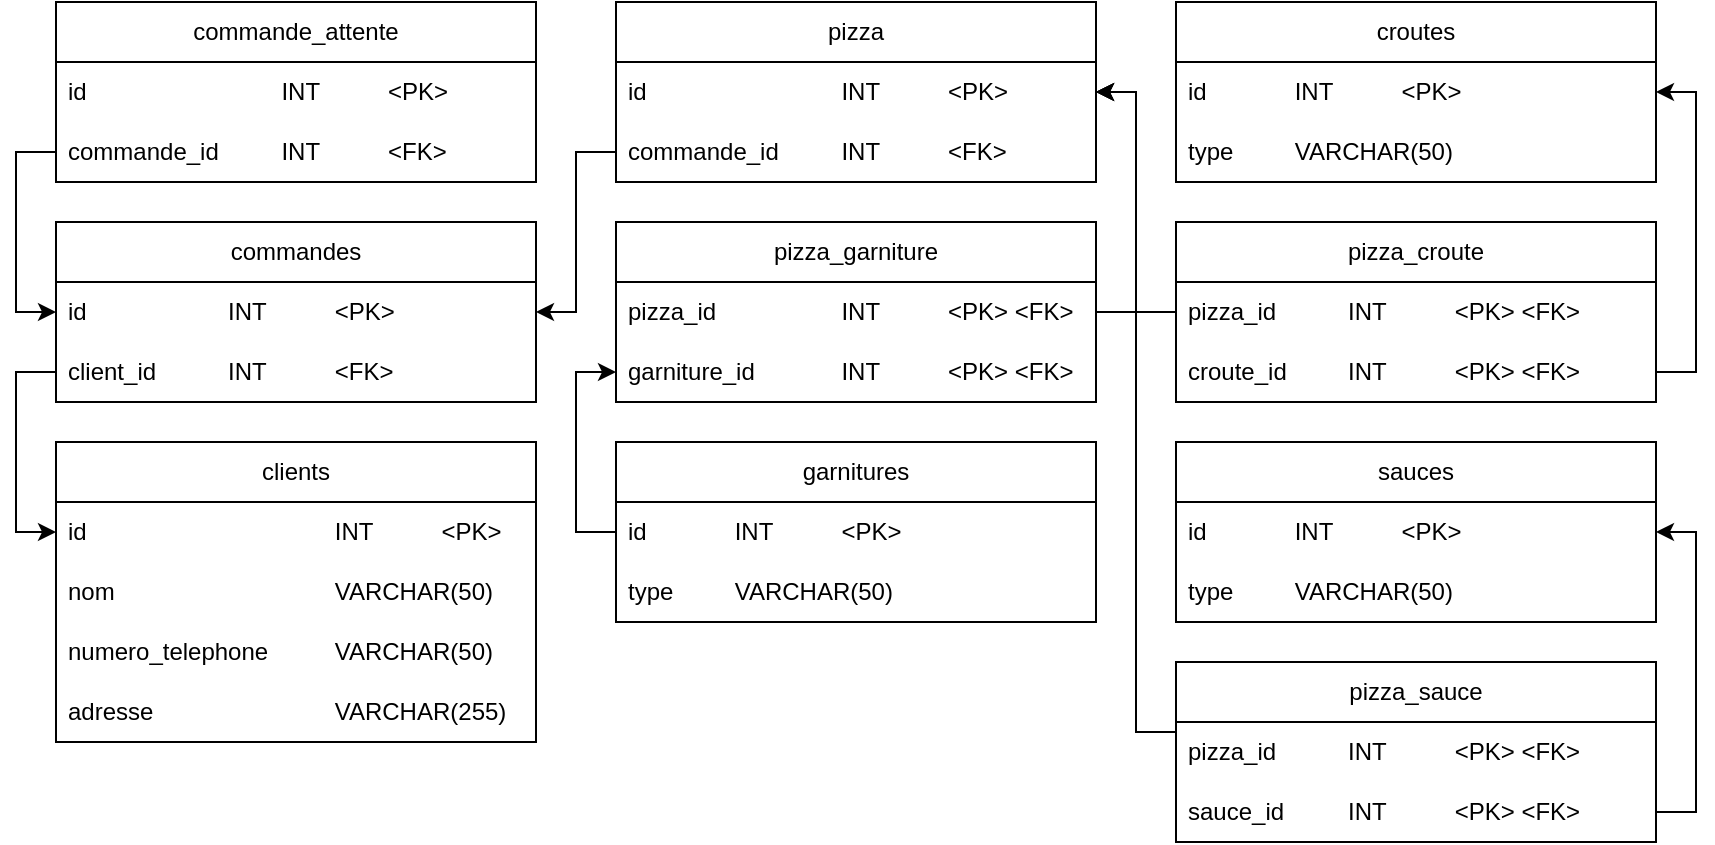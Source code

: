 <mxfile version="24.7.17">
  <diagram name="Page-1" id="k_3MuY9jM088VTuHjyEQ">
    <mxGraphModel dx="536" dy="613" grid="1" gridSize="10" guides="1" tooltips="1" connect="1" arrows="1" fold="1" page="1" pageScale="1" pageWidth="827" pageHeight="1169" math="0" shadow="0">
      <root>
        <mxCell id="0" />
        <mxCell id="1" parent="0" />
        <mxCell id="9wAHpX3BvEY6k5YPw-GR-1" value="clients" style="swimlane;fontStyle=0;childLayout=stackLayout;horizontal=1;startSize=30;horizontalStack=0;resizeParent=1;resizeParentMax=0;resizeLast=0;collapsible=1;marginBottom=0;whiteSpace=wrap;html=1;" parent="1" vertex="1">
          <mxGeometry x="80" y="260" width="240" height="150" as="geometry" />
        </mxCell>
        <mxCell id="9wAHpX3BvEY6k5YPw-GR-2" value="id&lt;span style=&quot;white-space: pre;&quot;&gt;&#x9;&lt;/span&gt;&lt;span style=&quot;white-space: pre;&quot;&gt;&#x9;&lt;/span&gt;&lt;span style=&quot;white-space: pre;&quot;&gt;&#x9;&lt;/span&gt;&lt;span style=&quot;white-space: pre;&quot;&gt;&#x9;&lt;/span&gt;&lt;span style=&quot;white-space: pre;&quot;&gt;&#x9;&lt;/span&gt;INT&lt;span style=&quot;white-space: pre;&quot;&gt;&#x9;&lt;/span&gt;&lt;span style=&quot;white-space: pre;&quot;&gt;&#x9;&lt;/span&gt;&amp;lt;PK&amp;gt;" style="text;strokeColor=none;fillColor=none;align=left;verticalAlign=middle;spacingLeft=4;spacingRight=4;overflow=hidden;points=[[0,0.5],[1,0.5]];portConstraint=eastwest;rotatable=0;whiteSpace=wrap;html=1;" parent="9wAHpX3BvEY6k5YPw-GR-1" vertex="1">
          <mxGeometry y="30" width="240" height="30" as="geometry" />
        </mxCell>
        <mxCell id="9wAHpX3BvEY6k5YPw-GR-3" value="nom&lt;span style=&quot;white-space: pre;&quot;&gt;&#x9;&lt;/span&gt;&lt;span style=&quot;white-space: pre;&quot;&gt;&#x9;&lt;/span&gt;&lt;span style=&quot;white-space: pre;&quot;&gt;&#x9;&lt;/span&gt;&lt;span style=&quot;white-space: pre;&quot;&gt;&#x9;&lt;/span&gt;&lt;span style=&quot;white-space: pre;&quot;&gt;&#x9;&lt;/span&gt;VARCHAR(50)" style="text;strokeColor=none;fillColor=none;align=left;verticalAlign=middle;spacingLeft=4;spacingRight=4;overflow=hidden;points=[[0,0.5],[1,0.5]];portConstraint=eastwest;rotatable=0;whiteSpace=wrap;html=1;" parent="9wAHpX3BvEY6k5YPw-GR-1" vertex="1">
          <mxGeometry y="60" width="240" height="30" as="geometry" />
        </mxCell>
        <mxCell id="9wAHpX3BvEY6k5YPw-GR-4" value="numero_telephone&lt;span style=&quot;white-space: pre;&quot;&gt;&#x9;&lt;/span&gt;&lt;span style=&quot;white-space: pre;&quot;&gt;&#x9;&lt;/span&gt;VARCHAR(50)" style="text;strokeColor=none;fillColor=none;align=left;verticalAlign=middle;spacingLeft=4;spacingRight=4;overflow=hidden;points=[[0,0.5],[1,0.5]];portConstraint=eastwest;rotatable=0;whiteSpace=wrap;html=1;" parent="9wAHpX3BvEY6k5YPw-GR-1" vertex="1">
          <mxGeometry y="90" width="240" height="30" as="geometry" />
        </mxCell>
        <mxCell id="9wAHpX3BvEY6k5YPw-GR-5" value="adresse&lt;span style=&quot;white-space: pre;&quot;&gt;&#x9;&lt;/span&gt;&lt;span style=&quot;white-space: pre;&quot;&gt;&#x9;&lt;/span&gt;&lt;span style=&quot;white-space: pre;&quot;&gt;&#x9;&lt;/span&gt;&lt;span style=&quot;white-space: pre;&quot;&gt;&#x9;&lt;/span&gt;VARCHAR(255)" style="text;strokeColor=none;fillColor=none;align=left;verticalAlign=middle;spacingLeft=4;spacingRight=4;overflow=hidden;points=[[0,0.5],[1,0.5]];portConstraint=eastwest;rotatable=0;whiteSpace=wrap;html=1;" parent="9wAHpX3BvEY6k5YPw-GR-1" vertex="1">
          <mxGeometry y="120" width="240" height="30" as="geometry" />
        </mxCell>
        <mxCell id="9wAHpX3BvEY6k5YPw-GR-6" value="commandes" style="swimlane;fontStyle=0;childLayout=stackLayout;horizontal=1;startSize=30;horizontalStack=0;resizeParent=1;resizeParentMax=0;resizeLast=0;collapsible=1;marginBottom=0;whiteSpace=wrap;html=1;" parent="1" vertex="1">
          <mxGeometry x="80" y="150" width="240" height="90" as="geometry" />
        </mxCell>
        <mxCell id="9wAHpX3BvEY6k5YPw-GR-7" value="id&lt;span style=&quot;white-space: pre;&quot;&gt;&#x9;&lt;/span&gt;&lt;span style=&quot;white-space: pre;&quot;&gt;&#x9;&lt;/span&gt;&lt;span style=&quot;white-space: pre;&quot;&gt;&#x9;&lt;/span&gt;INT&lt;span style=&quot;white-space: pre;&quot;&gt;&#x9;&lt;/span&gt;&lt;span style=&quot;white-space: pre;&quot;&gt;&#x9;&lt;/span&gt;&amp;lt;PK&amp;gt;" style="text;strokeColor=none;fillColor=none;align=left;verticalAlign=middle;spacingLeft=4;spacingRight=4;overflow=hidden;points=[[0,0.5],[1,0.5]];portConstraint=eastwest;rotatable=0;whiteSpace=wrap;html=1;" parent="9wAHpX3BvEY6k5YPw-GR-6" vertex="1">
          <mxGeometry y="30" width="240" height="30" as="geometry" />
        </mxCell>
        <mxCell id="9wAHpX3BvEY6k5YPw-GR-8" value="client_id&lt;span style=&quot;white-space: pre;&quot;&gt;&#x9;&lt;/span&gt;&lt;span style=&quot;white-space: pre;&quot;&gt;&#x9;&lt;/span&gt;INT&lt;span style=&quot;white-space: pre;&quot;&gt;&#x9;&lt;/span&gt;&lt;span style=&quot;white-space: pre;&quot;&gt;&#x9;&lt;/span&gt;&amp;lt;FK&amp;gt;" style="text;strokeColor=none;fillColor=none;align=left;verticalAlign=middle;spacingLeft=4;spacingRight=4;overflow=hidden;points=[[0,0.5],[1,0.5]];portConstraint=eastwest;rotatable=0;whiteSpace=wrap;html=1;" parent="9wAHpX3BvEY6k5YPw-GR-6" vertex="1">
          <mxGeometry y="60" width="240" height="30" as="geometry" />
        </mxCell>
        <mxCell id="9wAHpX3BvEY6k5YPw-GR-10" value="pizza" style="swimlane;fontStyle=0;childLayout=stackLayout;horizontal=1;startSize=30;horizontalStack=0;resizeParent=1;resizeParentMax=0;resizeLast=0;collapsible=1;marginBottom=0;whiteSpace=wrap;html=1;" parent="1" vertex="1">
          <mxGeometry x="360" y="40" width="240" height="90" as="geometry" />
        </mxCell>
        <mxCell id="9wAHpX3BvEY6k5YPw-GR-11" value="id&lt;span style=&quot;white-space: pre;&quot;&gt;&#x9;&lt;/span&gt;&lt;span style=&quot;white-space: pre;&quot;&gt;&#x9;&lt;/span&gt;&lt;span style=&quot;white-space: pre;&quot;&gt;&#x9;&lt;/span&gt;&lt;span style=&quot;white-space: pre;&quot;&gt;&#x9;&lt;/span&gt;INT&lt;span style=&quot;white-space: pre;&quot;&gt;&#x9;&lt;/span&gt;&lt;span style=&quot;white-space: pre;&quot;&gt;&#x9;&lt;/span&gt;&amp;lt;PK&amp;gt;" style="text;strokeColor=none;fillColor=none;align=left;verticalAlign=middle;spacingLeft=4;spacingRight=4;overflow=hidden;points=[[0,0.5],[1,0.5]];portConstraint=eastwest;rotatable=0;whiteSpace=wrap;html=1;" parent="9wAHpX3BvEY6k5YPw-GR-10" vertex="1">
          <mxGeometry y="30" width="240" height="30" as="geometry" />
        </mxCell>
        <mxCell id="9wAHpX3BvEY6k5YPw-GR-22" value="commande_id&lt;span style=&quot;white-space: pre;&quot;&gt;&#x9;&lt;/span&gt;&lt;span style=&quot;white-space: pre;&quot;&gt;&#x9;&lt;/span&gt;INT&lt;span style=&quot;white-space: pre;&quot;&gt;&#x9;&lt;/span&gt;&lt;span style=&quot;white-space: pre;&quot;&gt;&#x9;&lt;/span&gt;&amp;lt;FK&amp;gt;" style="text;strokeColor=none;fillColor=none;align=left;verticalAlign=middle;spacingLeft=4;spacingRight=4;overflow=hidden;points=[[0,0.5],[1,0.5]];portConstraint=eastwest;rotatable=0;whiteSpace=wrap;html=1;" parent="9wAHpX3BvEY6k5YPw-GR-10" vertex="1">
          <mxGeometry y="60" width="240" height="30" as="geometry" />
        </mxCell>
        <mxCell id="9wAHpX3BvEY6k5YPw-GR-23" style="edgeStyle=orthogonalEdgeStyle;rounded=0;orthogonalLoop=1;jettySize=auto;html=1;exitX=0;exitY=0.5;exitDx=0;exitDy=0;entryX=1;entryY=0.5;entryDx=0;entryDy=0;" parent="1" source="9wAHpX3BvEY6k5YPw-GR-22" target="9wAHpX3BvEY6k5YPw-GR-6" edge="1">
          <mxGeometry relative="1" as="geometry" />
        </mxCell>
        <mxCell id="9wAHpX3BvEY6k5YPw-GR-24" value="commande_attente" style="swimlane;fontStyle=0;childLayout=stackLayout;horizontal=1;startSize=30;horizontalStack=0;resizeParent=1;resizeParentMax=0;resizeLast=0;collapsible=1;marginBottom=0;whiteSpace=wrap;html=1;" parent="1" vertex="1">
          <mxGeometry x="80" y="40" width="240" height="90" as="geometry" />
        </mxCell>
        <mxCell id="9wAHpX3BvEY6k5YPw-GR-25" value="id&lt;span style=&quot;white-space: pre;&quot;&gt;&#x9;&lt;/span&gt;&lt;span style=&quot;white-space: pre;&quot;&gt;&#x9;&lt;/span&gt;&lt;span style=&quot;white-space: pre;&quot;&gt;&#x9;&lt;/span&gt;&lt;span style=&quot;white-space: pre;&quot;&gt;&#x9;&lt;/span&gt;INT&lt;span style=&quot;white-space: pre;&quot;&gt;&#x9;&lt;span style=&quot;white-space: pre;&quot;&gt;&#x9;&lt;/span&gt;&lt;/span&gt;&amp;lt;PK&amp;gt;" style="text;strokeColor=none;fillColor=none;align=left;verticalAlign=middle;spacingLeft=4;spacingRight=4;overflow=hidden;points=[[0,0.5],[1,0.5]];portConstraint=eastwest;rotatable=0;whiteSpace=wrap;html=1;" parent="9wAHpX3BvEY6k5YPw-GR-24" vertex="1">
          <mxGeometry y="30" width="240" height="30" as="geometry" />
        </mxCell>
        <mxCell id="9wAHpX3BvEY6k5YPw-GR-26" value="commande_id&lt;span style=&quot;white-space: pre;&quot;&gt;&#x9;&lt;/span&gt;&lt;span style=&quot;white-space: pre;&quot;&gt;&#x9;&lt;/span&gt;INT&lt;span style=&quot;white-space: pre;&quot;&gt;&#x9;&lt;span style=&quot;white-space: pre;&quot;&gt;&#x9;&lt;/span&gt;&lt;/span&gt;&amp;lt;FK&amp;gt;" style="text;strokeColor=none;fillColor=none;align=left;verticalAlign=middle;spacingLeft=4;spacingRight=4;overflow=hidden;points=[[0,0.5],[1,0.5]];portConstraint=eastwest;rotatable=0;whiteSpace=wrap;html=1;" parent="9wAHpX3BvEY6k5YPw-GR-24" vertex="1">
          <mxGeometry y="60" width="240" height="30" as="geometry" />
        </mxCell>
        <mxCell id="9wAHpX3BvEY6k5YPw-GR-38" value="croutes" style="swimlane;fontStyle=0;childLayout=stackLayout;horizontal=1;startSize=30;horizontalStack=0;resizeParent=1;resizeParentMax=0;resizeLast=0;collapsible=1;marginBottom=0;whiteSpace=wrap;html=1;" parent="1" vertex="1">
          <mxGeometry x="640" y="40" width="240" height="90" as="geometry" />
        </mxCell>
        <mxCell id="9wAHpX3BvEY6k5YPw-GR-39" value="id&lt;span style=&quot;white-space: pre;&quot;&gt;&#x9;&lt;/span&gt;&lt;span style=&quot;white-space: pre;&quot;&gt;&#x9;&lt;/span&gt;INT&lt;span style=&quot;white-space: pre;&quot;&gt;&#x9;&lt;/span&gt;&lt;span style=&quot;white-space: pre;&quot;&gt;&#x9;&lt;/span&gt;&amp;lt;PK&amp;gt;" style="text;strokeColor=none;fillColor=none;align=left;verticalAlign=middle;spacingLeft=4;spacingRight=4;overflow=hidden;points=[[0,0.5],[1,0.5]];portConstraint=eastwest;rotatable=0;whiteSpace=wrap;html=1;" parent="9wAHpX3BvEY6k5YPw-GR-38" vertex="1">
          <mxGeometry y="30" width="240" height="30" as="geometry" />
        </mxCell>
        <mxCell id="9wAHpX3BvEY6k5YPw-GR-40" value="type&lt;span style=&quot;white-space: pre;&quot;&gt;&#x9;&lt;/span&gt;&lt;span style=&quot;white-space: pre;&quot;&gt;&#x9;&lt;/span&gt;VARCHAR(50)" style="text;strokeColor=none;fillColor=none;align=left;verticalAlign=middle;spacingLeft=4;spacingRight=4;overflow=hidden;points=[[0,0.5],[1,0.5]];portConstraint=eastwest;rotatable=0;whiteSpace=wrap;html=1;" parent="9wAHpX3BvEY6k5YPw-GR-38" vertex="1">
          <mxGeometry y="60" width="240" height="30" as="geometry" />
        </mxCell>
        <mxCell id="9wAHpX3BvEY6k5YPw-GR-42" value="pizza_croute" style="swimlane;fontStyle=0;childLayout=stackLayout;horizontal=1;startSize=30;horizontalStack=0;resizeParent=1;resizeParentMax=0;resizeLast=0;collapsible=1;marginBottom=0;whiteSpace=wrap;html=1;" parent="1" vertex="1">
          <mxGeometry x="640" y="150" width="240" height="90" as="geometry" />
        </mxCell>
        <mxCell id="9wAHpX3BvEY6k5YPw-GR-43" value="pizza_id&lt;span style=&quot;white-space: pre;&quot;&gt;&#x9;&lt;/span&gt;&lt;span style=&quot;white-space: pre;&quot;&gt;&#x9;&lt;/span&gt;INT&lt;span style=&quot;white-space: pre;&quot;&gt;&#x9;&lt;/span&gt;&lt;span style=&quot;white-space: pre;&quot;&gt;&#x9;&lt;/span&gt;&amp;lt;PK&amp;gt; &amp;lt;FK&amp;gt;" style="text;strokeColor=none;fillColor=none;align=left;verticalAlign=middle;spacingLeft=4;spacingRight=4;overflow=hidden;points=[[0,0.5],[1,0.5]];portConstraint=eastwest;rotatable=0;whiteSpace=wrap;html=1;" parent="9wAHpX3BvEY6k5YPw-GR-42" vertex="1">
          <mxGeometry y="30" width="240" height="30" as="geometry" />
        </mxCell>
        <mxCell id="9wAHpX3BvEY6k5YPw-GR-44" value="croute_id&lt;span style=&quot;white-space: pre;&quot;&gt;&#x9;&lt;/span&gt;&lt;span style=&quot;white-space: pre;&quot;&gt;&#x9;&lt;/span&gt;INT&amp;nbsp;&lt;span style=&quot;white-space: pre;&quot;&gt;&#x9;&lt;/span&gt;&lt;span style=&quot;white-space: pre;&quot;&gt;&#x9;&lt;/span&gt;&amp;lt;PK&amp;gt; &amp;lt;FK&amp;gt;" style="text;strokeColor=none;fillColor=none;align=left;verticalAlign=middle;spacingLeft=4;spacingRight=4;overflow=hidden;points=[[0,0.5],[1,0.5]];portConstraint=eastwest;rotatable=0;whiteSpace=wrap;html=1;" parent="9wAHpX3BvEY6k5YPw-GR-42" vertex="1">
          <mxGeometry y="60" width="240" height="30" as="geometry" />
        </mxCell>
        <mxCell id="9wAHpX3BvEY6k5YPw-GR-46" style="edgeStyle=orthogonalEdgeStyle;rounded=0;orthogonalLoop=1;jettySize=auto;html=1;exitX=0;exitY=0.5;exitDx=0;exitDy=0;entryX=1;entryY=0.5;entryDx=0;entryDy=0;" parent="1" source="9wAHpX3BvEY6k5YPw-GR-43" target="9wAHpX3BvEY6k5YPw-GR-11" edge="1">
          <mxGeometry relative="1" as="geometry" />
        </mxCell>
        <mxCell id="9wAHpX3BvEY6k5YPw-GR-48" style="edgeStyle=orthogonalEdgeStyle;rounded=0;orthogonalLoop=1;jettySize=auto;html=1;exitX=1;exitY=0.5;exitDx=0;exitDy=0;entryX=1;entryY=0.5;entryDx=0;entryDy=0;" parent="1" source="9wAHpX3BvEY6k5YPw-GR-44" target="9wAHpX3BvEY6k5YPw-GR-39" edge="1">
          <mxGeometry relative="1" as="geometry" />
        </mxCell>
        <mxCell id="9wAHpX3BvEY6k5YPw-GR-49" value="sauces" style="swimlane;fontStyle=0;childLayout=stackLayout;horizontal=1;startSize=30;horizontalStack=0;resizeParent=1;resizeParentMax=0;resizeLast=0;collapsible=1;marginBottom=0;whiteSpace=wrap;html=1;" parent="1" vertex="1">
          <mxGeometry x="640" y="260" width="240" height="90" as="geometry" />
        </mxCell>
        <mxCell id="9wAHpX3BvEY6k5YPw-GR-50" value="id&lt;span style=&quot;white-space: pre;&quot;&gt;&#x9;&lt;/span&gt;&lt;span style=&quot;white-space: pre;&quot;&gt;&#x9;&lt;/span&gt;INT&lt;span style=&quot;white-space: pre;&quot;&gt;&#x9;&lt;/span&gt;&lt;span style=&quot;white-space: pre;&quot;&gt;&#x9;&lt;/span&gt;&amp;lt;PK&amp;gt;" style="text;strokeColor=none;fillColor=none;align=left;verticalAlign=middle;spacingLeft=4;spacingRight=4;overflow=hidden;points=[[0,0.5],[1,0.5]];portConstraint=eastwest;rotatable=0;whiteSpace=wrap;html=1;" parent="9wAHpX3BvEY6k5YPw-GR-49" vertex="1">
          <mxGeometry y="30" width="240" height="30" as="geometry" />
        </mxCell>
        <mxCell id="9wAHpX3BvEY6k5YPw-GR-51" value="type&lt;span style=&quot;white-space: pre;&quot;&gt;&#x9;&lt;/span&gt;&lt;span style=&quot;white-space: pre;&quot;&gt;&#x9;&lt;/span&gt;VARCHAR(50)" style="text;strokeColor=none;fillColor=none;align=left;verticalAlign=middle;spacingLeft=4;spacingRight=4;overflow=hidden;points=[[0,0.5],[1,0.5]];portConstraint=eastwest;rotatable=0;whiteSpace=wrap;html=1;" parent="9wAHpX3BvEY6k5YPw-GR-49" vertex="1">
          <mxGeometry y="60" width="240" height="30" as="geometry" />
        </mxCell>
        <mxCell id="9wAHpX3BvEY6k5YPw-GR-53" value="pizza_sauce" style="swimlane;fontStyle=0;childLayout=stackLayout;horizontal=1;startSize=30;horizontalStack=0;resizeParent=1;resizeParentMax=0;resizeLast=0;collapsible=1;marginBottom=0;whiteSpace=wrap;html=1;" parent="1" vertex="1">
          <mxGeometry x="640" y="370" width="240" height="90" as="geometry" />
        </mxCell>
        <mxCell id="9wAHpX3BvEY6k5YPw-GR-54" value="pizza_id&lt;span style=&quot;white-space: pre;&quot;&gt;&#x9;&lt;/span&gt;&lt;span style=&quot;white-space: pre;&quot;&gt;&#x9;&lt;/span&gt;INT&lt;span style=&quot;white-space: pre;&quot;&gt;&#x9;&lt;/span&gt;&lt;span style=&quot;white-space: pre;&quot;&gt;&#x9;&lt;/span&gt;&amp;lt;PK&amp;gt; &amp;lt;FK&amp;gt;" style="text;strokeColor=none;fillColor=none;align=left;verticalAlign=middle;spacingLeft=4;spacingRight=4;overflow=hidden;points=[[0,0.5],[1,0.5]];portConstraint=eastwest;rotatable=0;whiteSpace=wrap;html=1;" parent="9wAHpX3BvEY6k5YPw-GR-53" vertex="1">
          <mxGeometry y="30" width="240" height="30" as="geometry" />
        </mxCell>
        <mxCell id="9wAHpX3BvEY6k5YPw-GR-55" value="sauce_id&lt;span style=&quot;white-space: pre;&quot;&gt;&#x9;&lt;/span&gt;&lt;span style=&quot;white-space: pre;&quot;&gt;&#x9;&lt;/span&gt;INT&lt;span style=&quot;white-space: pre;&quot;&gt;&#x9;&lt;/span&gt;&lt;span style=&quot;white-space: pre;&quot;&gt;&#x9;&lt;/span&gt;&amp;lt;PK&amp;gt; &amp;lt;FK&amp;gt;" style="text;strokeColor=none;fillColor=none;align=left;verticalAlign=middle;spacingLeft=4;spacingRight=4;overflow=hidden;points=[[0,0.5],[1,0.5]];portConstraint=eastwest;rotatable=0;whiteSpace=wrap;html=1;" parent="9wAHpX3BvEY6k5YPw-GR-53" vertex="1">
          <mxGeometry y="60" width="240" height="30" as="geometry" />
        </mxCell>
        <mxCell id="9wAHpX3BvEY6k5YPw-GR-58" style="edgeStyle=orthogonalEdgeStyle;rounded=0;orthogonalLoop=1;jettySize=auto;html=1;exitX=1;exitY=0.5;exitDx=0;exitDy=0;entryX=1;entryY=0.5;entryDx=0;entryDy=0;" parent="1" source="9wAHpX3BvEY6k5YPw-GR-55" target="9wAHpX3BvEY6k5YPw-GR-50" edge="1">
          <mxGeometry relative="1" as="geometry" />
        </mxCell>
        <mxCell id="9wAHpX3BvEY6k5YPw-GR-60" style="edgeStyle=orthogonalEdgeStyle;rounded=0;orthogonalLoop=1;jettySize=auto;html=1;exitX=0;exitY=0.5;exitDx=0;exitDy=0;entryX=1;entryY=0.5;entryDx=0;entryDy=0;" parent="1" source="9wAHpX3BvEY6k5YPw-GR-54" target="9wAHpX3BvEY6k5YPw-GR-11" edge="1">
          <mxGeometry relative="1" as="geometry">
            <Array as="points">
              <mxPoint x="620" y="405" />
              <mxPoint x="620" y="85" />
            </Array>
          </mxGeometry>
        </mxCell>
        <mxCell id="9wAHpX3BvEY6k5YPw-GR-61" value="garnitures" style="swimlane;fontStyle=0;childLayout=stackLayout;horizontal=1;startSize=30;horizontalStack=0;resizeParent=1;resizeParentMax=0;resizeLast=0;collapsible=1;marginBottom=0;whiteSpace=wrap;html=1;" parent="1" vertex="1">
          <mxGeometry x="360" y="260" width="240" height="90" as="geometry" />
        </mxCell>
        <mxCell id="9wAHpX3BvEY6k5YPw-GR-62" value="id&lt;span style=&quot;white-space: pre;&quot;&gt;&#x9;&lt;/span&gt;&lt;span style=&quot;white-space: pre;&quot;&gt;&#x9;&lt;/span&gt;INT&lt;span style=&quot;white-space: pre;&quot;&gt;&#x9;&lt;/span&gt;&lt;span style=&quot;white-space: pre;&quot;&gt;&#x9;&lt;/span&gt;&amp;lt;PK&amp;gt;" style="text;strokeColor=none;fillColor=none;align=left;verticalAlign=middle;spacingLeft=4;spacingRight=4;overflow=hidden;points=[[0,0.5],[1,0.5]];portConstraint=eastwest;rotatable=0;whiteSpace=wrap;html=1;" parent="9wAHpX3BvEY6k5YPw-GR-61" vertex="1">
          <mxGeometry y="30" width="240" height="30" as="geometry" />
        </mxCell>
        <mxCell id="9wAHpX3BvEY6k5YPw-GR-63" value="type&lt;span style=&quot;white-space: pre;&quot;&gt;&#x9;&lt;/span&gt;&lt;span style=&quot;white-space: pre;&quot;&gt;&#x9;&lt;/span&gt;VARCHAR(50)" style="text;strokeColor=none;fillColor=none;align=left;verticalAlign=middle;spacingLeft=4;spacingRight=4;overflow=hidden;points=[[0,0.5],[1,0.5]];portConstraint=eastwest;rotatable=0;whiteSpace=wrap;html=1;" parent="9wAHpX3BvEY6k5YPw-GR-61" vertex="1">
          <mxGeometry y="60" width="240" height="30" as="geometry" />
        </mxCell>
        <mxCell id="9wAHpX3BvEY6k5YPw-GR-65" value="pizza_garniture" style="swimlane;fontStyle=0;childLayout=stackLayout;horizontal=1;startSize=30;horizontalStack=0;resizeParent=1;resizeParentMax=0;resizeLast=0;collapsible=1;marginBottom=0;whiteSpace=wrap;html=1;" parent="1" vertex="1">
          <mxGeometry x="360" y="150" width="240" height="90" as="geometry" />
        </mxCell>
        <mxCell id="9wAHpX3BvEY6k5YPw-GR-66" value="pizza_id&lt;span style=&quot;white-space: pre;&quot;&gt;&#x9;&lt;/span&gt;&lt;span style=&quot;white-space: pre;&quot;&gt;&#x9;&lt;/span&gt;&lt;span style=&quot;white-space: pre;&quot;&gt;&#x9;&lt;/span&gt;INT&lt;span style=&quot;white-space: pre;&quot;&gt;&#x9;&lt;/span&gt;&lt;span style=&quot;white-space: pre;&quot;&gt;&#x9;&lt;/span&gt;&amp;lt;PK&amp;gt; &amp;lt;FK&amp;gt;" style="text;strokeColor=none;fillColor=none;align=left;verticalAlign=middle;spacingLeft=4;spacingRight=4;overflow=hidden;points=[[0,0.5],[1,0.5]];portConstraint=eastwest;rotatable=0;whiteSpace=wrap;html=1;" parent="9wAHpX3BvEY6k5YPw-GR-65" vertex="1">
          <mxGeometry y="30" width="240" height="30" as="geometry" />
        </mxCell>
        <mxCell id="9wAHpX3BvEY6k5YPw-GR-67" value="garniture_id&lt;span style=&quot;white-space: pre;&quot;&gt;&#x9;&lt;/span&gt;&lt;span style=&quot;white-space: pre;&quot;&gt;&#x9;&lt;/span&gt;INT&lt;span style=&quot;white-space: pre;&quot;&gt;&#x9;&lt;/span&gt;&lt;span style=&quot;white-space: pre;&quot;&gt;&#x9;&lt;/span&gt;&amp;lt;PK&amp;gt; &amp;lt;FK&amp;gt;" style="text;strokeColor=none;fillColor=none;align=left;verticalAlign=middle;spacingLeft=4;spacingRight=4;overflow=hidden;points=[[0,0.5],[1,0.5]];portConstraint=eastwest;rotatable=0;whiteSpace=wrap;html=1;" parent="9wAHpX3BvEY6k5YPw-GR-65" vertex="1">
          <mxGeometry y="60" width="240" height="30" as="geometry" />
        </mxCell>
        <mxCell id="9wAHpX3BvEY6k5YPw-GR-69" style="edgeStyle=orthogonalEdgeStyle;rounded=0;orthogonalLoop=1;jettySize=auto;html=1;exitX=0;exitY=0.5;exitDx=0;exitDy=0;entryX=0;entryY=0.5;entryDx=0;entryDy=0;" parent="1" source="9wAHpX3BvEY6k5YPw-GR-62" target="9wAHpX3BvEY6k5YPw-GR-67" edge="1">
          <mxGeometry relative="1" as="geometry" />
        </mxCell>
        <mxCell id="9wAHpX3BvEY6k5YPw-GR-70" style="edgeStyle=orthogonalEdgeStyle;rounded=0;orthogonalLoop=1;jettySize=auto;html=1;exitX=1;exitY=0.5;exitDx=0;exitDy=0;entryX=1;entryY=0.5;entryDx=0;entryDy=0;" parent="1" source="9wAHpX3BvEY6k5YPw-GR-66" target="9wAHpX3BvEY6k5YPw-GR-11" edge="1">
          <mxGeometry relative="1" as="geometry">
            <Array as="points">
              <mxPoint x="620" y="195" />
              <mxPoint x="620" y="85" />
            </Array>
          </mxGeometry>
        </mxCell>
        <mxCell id="9wAHpX3BvEY6k5YPw-GR-71" style="edgeStyle=orthogonalEdgeStyle;rounded=0;orthogonalLoop=1;jettySize=auto;html=1;exitX=0;exitY=0.5;exitDx=0;exitDy=0;entryX=0;entryY=0.5;entryDx=0;entryDy=0;" parent="1" source="9wAHpX3BvEY6k5YPw-GR-26" target="9wAHpX3BvEY6k5YPw-GR-7" edge="1">
          <mxGeometry relative="1" as="geometry" />
        </mxCell>
        <mxCell id="9wAHpX3BvEY6k5YPw-GR-73" style="edgeStyle=orthogonalEdgeStyle;rounded=0;orthogonalLoop=1;jettySize=auto;html=1;exitX=0;exitY=0.5;exitDx=0;exitDy=0;entryX=0;entryY=0.5;entryDx=0;entryDy=0;" parent="1" source="9wAHpX3BvEY6k5YPw-GR-8" target="9wAHpX3BvEY6k5YPw-GR-2" edge="1">
          <mxGeometry relative="1" as="geometry" />
        </mxCell>
      </root>
    </mxGraphModel>
  </diagram>
</mxfile>
